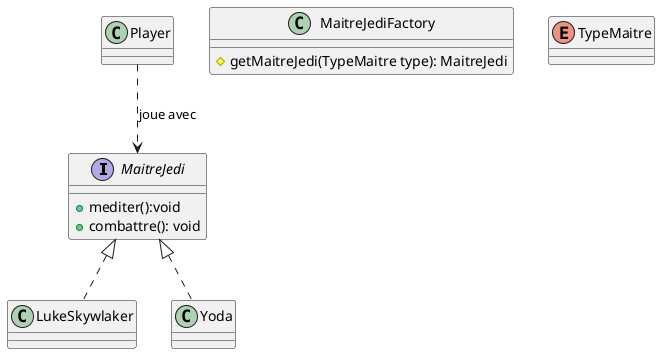 @startuml Factory
interface MaitreJedi {
     + mediter():void  
     + combattre(): void
}
class LukeSkywlaker 
class Yoda 
class Player
class MaitreJediFactory {
     # getMaitreJedi(TypeMaitre type): MaitreJedi
}
enum TypeMaitre

MaitreJedi <|.. LukeSkywlaker
MaitreJedi <|..Yoda

Player ..> MaitreJedi : joue avec

@enduml
